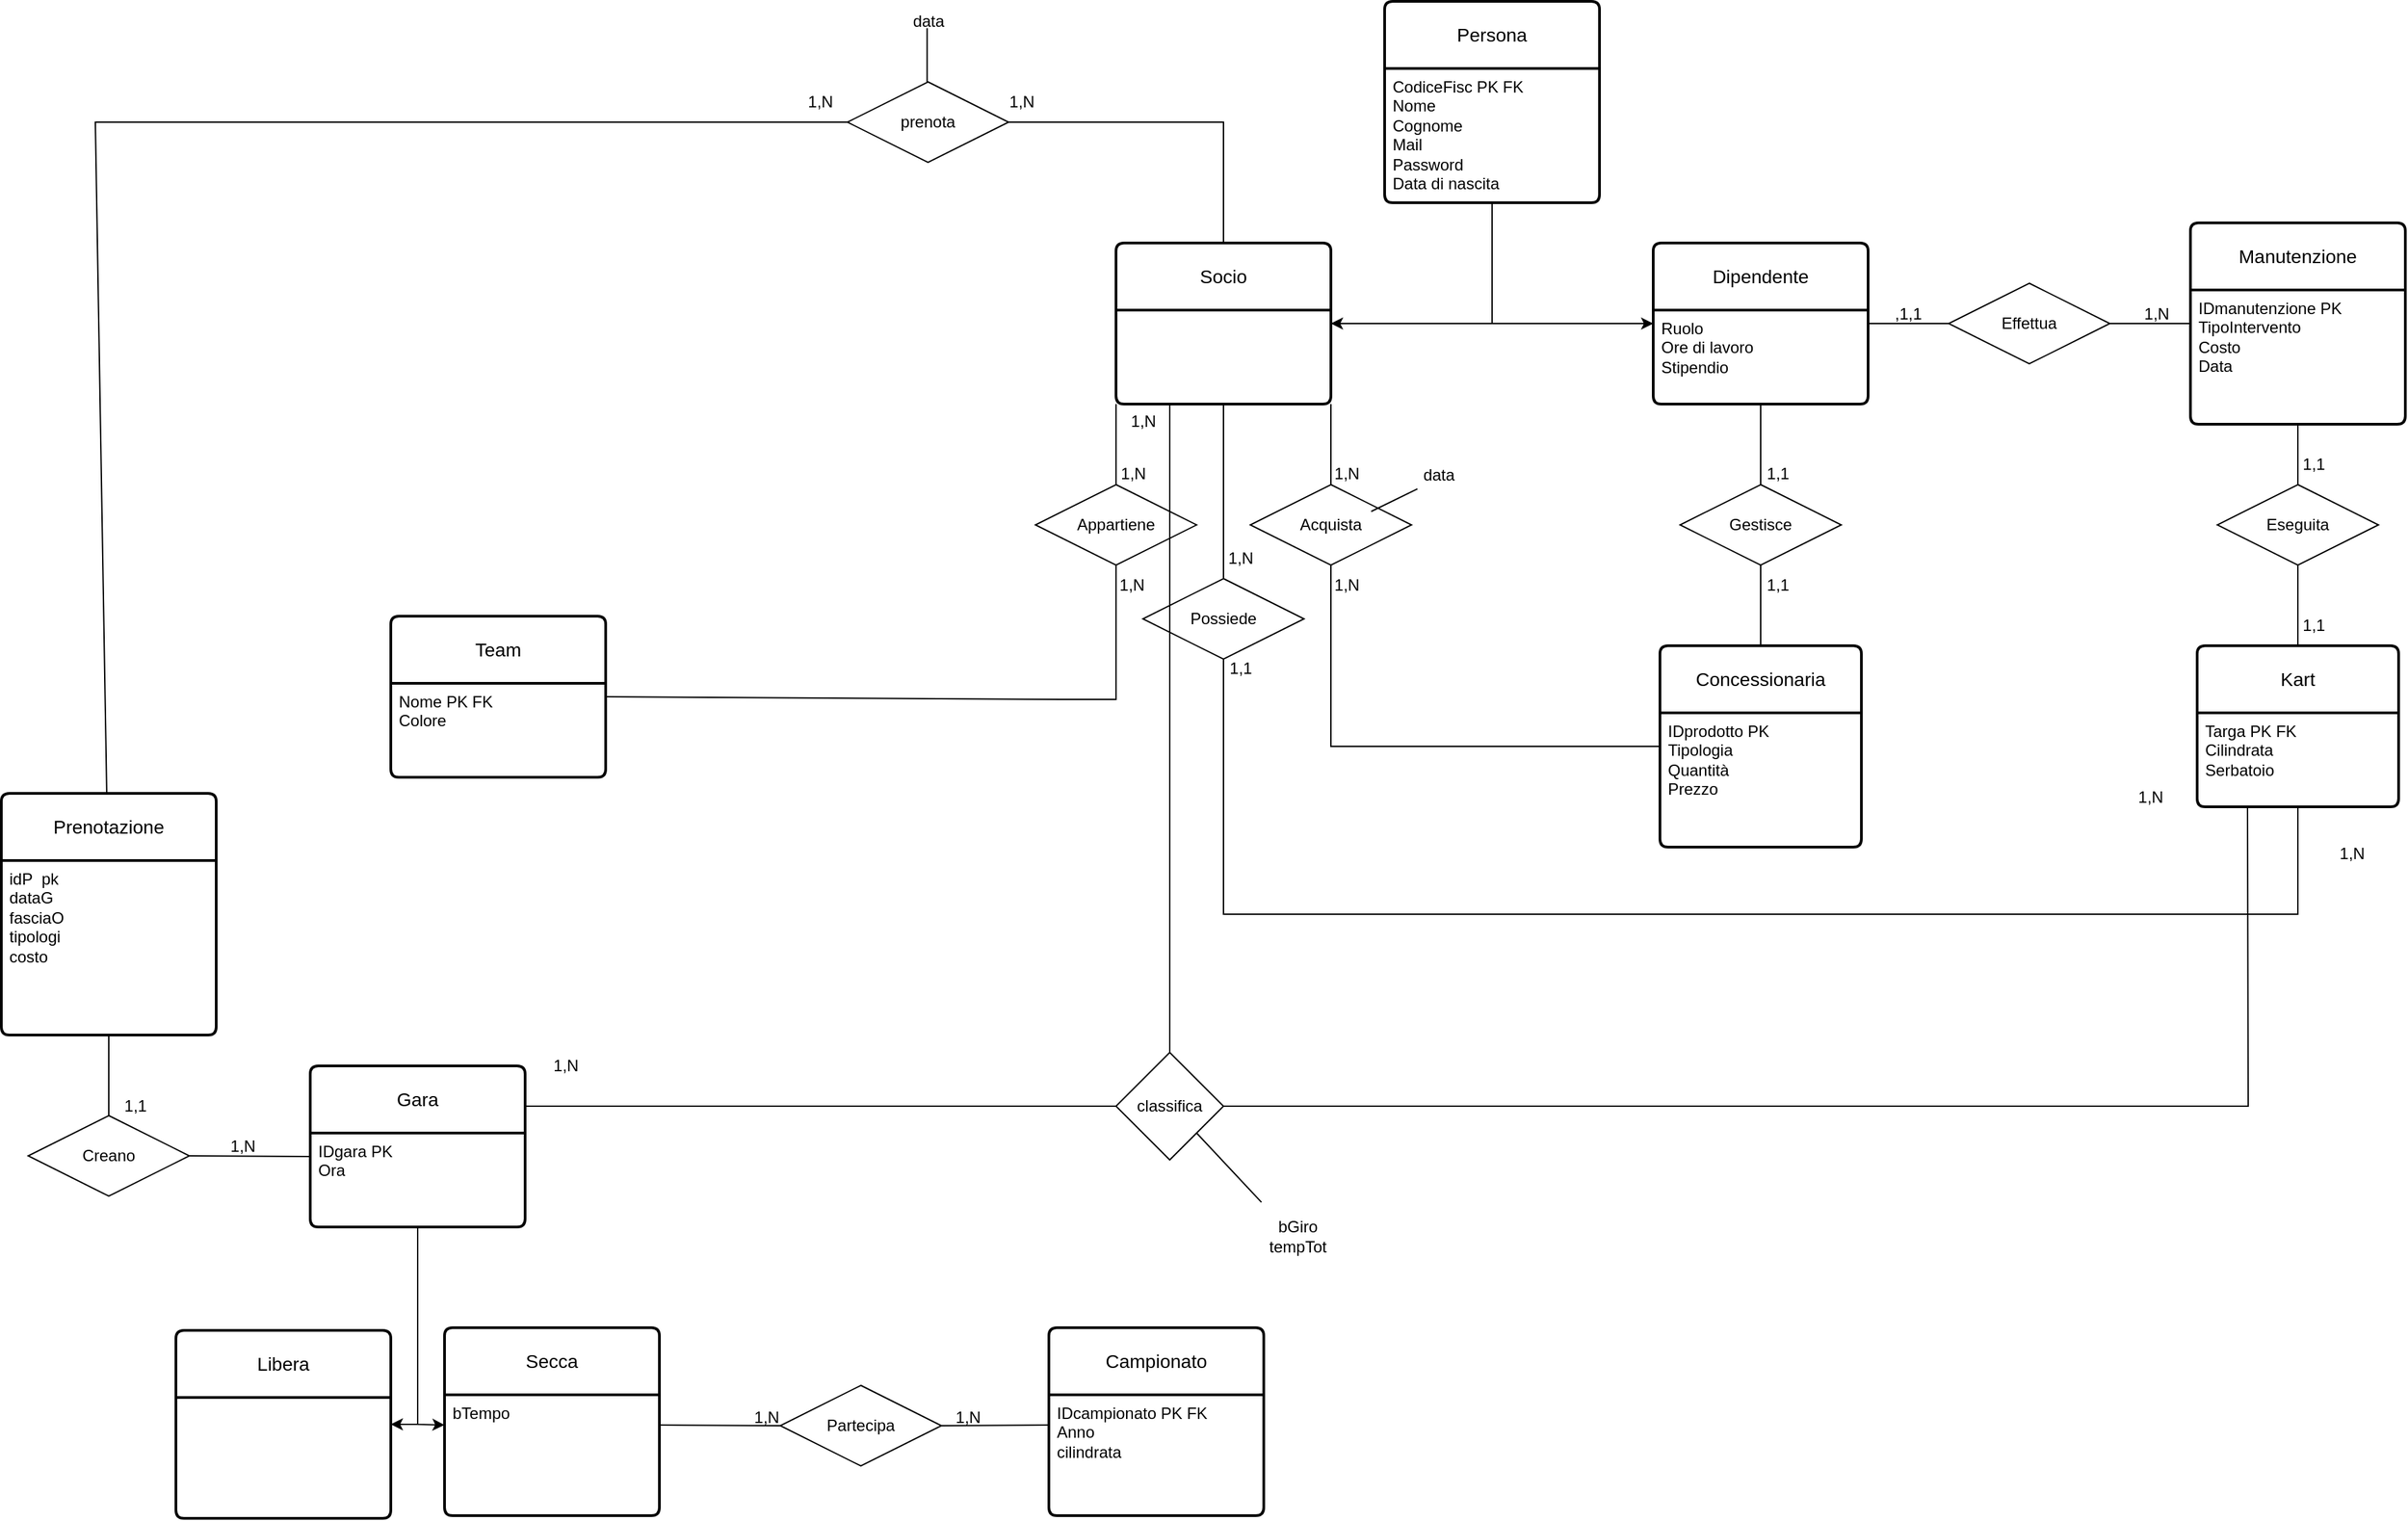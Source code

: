 <mxfile version="26.1.0">
  <diagram name="Pagina-1" id="VTvX9KY6WrfDTRU-UeRG">
    <mxGraphModel grid="1" page="1" gridSize="10" guides="1" tooltips="1" connect="1" arrows="1" fold="1" pageScale="1" pageWidth="2339" pageHeight="3300" math="0" shadow="0">
      <root>
        <mxCell id="0" />
        <mxCell id="1" parent="0" />
        <mxCell id="l6JseUNvl6TW4gJyQg1F-18" value="Persona" style="swimlane;childLayout=stackLayout;horizontal=1;startSize=50;horizontalStack=0;rounded=1;fontSize=14;fontStyle=0;strokeWidth=2;resizeParent=0;resizeLast=1;shadow=0;dashed=0;align=center;arcSize=4;whiteSpace=wrap;html=1;" vertex="1" parent="1">
          <mxGeometry x="1260" y="50" width="160" height="150" as="geometry" />
        </mxCell>
        <mxCell id="l6JseUNvl6TW4gJyQg1F-19" value="CodiceFisc PK FK&lt;div&gt;Nome&lt;/div&gt;&lt;div&gt;Cognome&lt;/div&gt;&lt;div&gt;Mail&lt;/div&gt;&lt;div&gt;Password&lt;/div&gt;&lt;div&gt;Data di nascita&lt;/div&gt;" style="align=left;strokeColor=none;fillColor=none;spacingLeft=4;fontSize=12;verticalAlign=top;resizable=0;rotatable=0;part=1;html=1;" vertex="1" parent="l6JseUNvl6TW4gJyQg1F-18">
          <mxGeometry y="50" width="160" height="100" as="geometry" />
        </mxCell>
        <mxCell id="l6JseUNvl6TW4gJyQg1F-22" value="" style="endArrow=classic;html=1;rounded=0;exitX=0.5;exitY=1;exitDx=0;exitDy=0;entryX=0;entryY=0.5;entryDx=0;entryDy=0;" edge="1" parent="1" source="l6JseUNvl6TW4gJyQg1F-19" target="l6JseUNvl6TW4gJyQg1F-23">
          <mxGeometry width="50" height="50" relative="1" as="geometry">
            <mxPoint x="1290" y="210" as="sourcePoint" />
            <mxPoint x="1460" y="290" as="targetPoint" />
            <Array as="points">
              <mxPoint x="1340" y="290" />
              <mxPoint x="1380" y="290" />
            </Array>
          </mxGeometry>
        </mxCell>
        <mxCell id="l6JseUNvl6TW4gJyQg1F-23" value="Dipendente" style="swimlane;childLayout=stackLayout;horizontal=1;startSize=50;horizontalStack=0;rounded=1;fontSize=14;fontStyle=0;strokeWidth=2;resizeParent=0;resizeLast=1;shadow=0;dashed=0;align=center;arcSize=4;whiteSpace=wrap;html=1;" vertex="1" parent="1">
          <mxGeometry x="1460" y="230" width="160" height="120" as="geometry" />
        </mxCell>
        <mxCell id="l6JseUNvl6TW4gJyQg1F-24" value="Ruolo&lt;div&gt;Ore di lavoro&lt;/div&gt;&lt;div&gt;Stipendio&lt;/div&gt;" style="align=left;strokeColor=none;fillColor=none;spacingLeft=4;fontSize=12;verticalAlign=top;resizable=0;rotatable=0;part=1;html=1;" vertex="1" parent="l6JseUNvl6TW4gJyQg1F-23">
          <mxGeometry y="50" width="160" height="70" as="geometry" />
        </mxCell>
        <mxCell id="l6JseUNvl6TW4gJyQg1F-26" value="" style="endArrow=none;html=1;rounded=0;exitX=1;exitY=0.5;exitDx=0;exitDy=0;entryX=0;entryY=0.5;entryDx=0;entryDy=0;" edge="1" parent="1" source="l6JseUNvl6TW4gJyQg1F-23">
          <mxGeometry relative="1" as="geometry">
            <mxPoint x="1390" y="310" as="sourcePoint" />
            <mxPoint x="1680" y="290" as="targetPoint" />
          </mxGeometry>
        </mxCell>
        <mxCell id="l6JseUNvl6TW4gJyQg1F-27" value=",1,1" style="text;html=1;align=center;verticalAlign=middle;whiteSpace=wrap;rounded=0;" vertex="1" parent="1">
          <mxGeometry x="1620" y="268" width="60" height="30" as="geometry" />
        </mxCell>
        <mxCell id="l6JseUNvl6TW4gJyQg1F-29" value="Manutenzione" style="swimlane;childLayout=stackLayout;horizontal=1;startSize=50;horizontalStack=0;rounded=1;fontSize=14;fontStyle=0;strokeWidth=2;resizeParent=0;resizeLast=1;shadow=0;dashed=0;align=center;arcSize=4;whiteSpace=wrap;html=1;" vertex="1" parent="1">
          <mxGeometry x="1860" y="215" width="160" height="150" as="geometry" />
        </mxCell>
        <mxCell id="l6JseUNvl6TW4gJyQg1F-30" value="IDmanutenzione PK&lt;div&gt;TipoIntervento&lt;/div&gt;&lt;div&gt;Costo&lt;/div&gt;&lt;div&gt;Data&lt;/div&gt;&lt;div&gt;&lt;div&gt;&lt;br&gt;&lt;/div&gt;&lt;/div&gt;" style="align=left;strokeColor=none;fillColor=none;spacingLeft=4;fontSize=12;verticalAlign=top;resizable=0;rotatable=0;part=1;html=1;" vertex="1" parent="l6JseUNvl6TW4gJyQg1F-29">
          <mxGeometry y="50" width="160" height="100" as="geometry" />
        </mxCell>
        <mxCell id="l6JseUNvl6TW4gJyQg1F-31" value="" style="endArrow=none;html=1;rounded=0;exitX=1;exitY=0.5;exitDx=0;exitDy=0;entryX=0;entryY=0.5;entryDx=0;entryDy=0;" edge="1" parent="1" target="l6JseUNvl6TW4gJyQg1F-29">
          <mxGeometry relative="1" as="geometry">
            <mxPoint x="1800" y="290" as="sourcePoint" />
            <mxPoint x="1630" y="320" as="targetPoint" />
          </mxGeometry>
        </mxCell>
        <mxCell id="l6JseUNvl6TW4gJyQg1F-33" value="Effettua" style="shape=rhombus;perimeter=rhombusPerimeter;whiteSpace=wrap;html=1;align=center;" vertex="1" parent="1">
          <mxGeometry x="1680" y="260" width="120" height="60" as="geometry" />
        </mxCell>
        <mxCell id="l6JseUNvl6TW4gJyQg1F-34" value="Eseguita" style="shape=rhombus;perimeter=rhombusPerimeter;whiteSpace=wrap;html=1;align=center;" vertex="1" parent="1">
          <mxGeometry x="1880" y="410" width="120" height="60" as="geometry" />
        </mxCell>
        <mxCell id="l6JseUNvl6TW4gJyQg1F-36" value="" style="endArrow=none;html=1;rounded=0;entryX=0.5;entryY=1;entryDx=0;entryDy=0;exitX=0.5;exitY=0;exitDx=0;exitDy=0;" edge="1" parent="1" source="l6JseUNvl6TW4gJyQg1F-34" target="l6JseUNvl6TW4gJyQg1F-30">
          <mxGeometry width="50" height="50" relative="1" as="geometry">
            <mxPoint x="1770" y="350" as="sourcePoint" />
            <mxPoint x="1820" y="300" as="targetPoint" />
          </mxGeometry>
        </mxCell>
        <mxCell id="l6JseUNvl6TW4gJyQg1F-38" value="Kart" style="swimlane;childLayout=stackLayout;horizontal=1;startSize=50;horizontalStack=0;rounded=1;fontSize=14;fontStyle=0;strokeWidth=2;resizeParent=0;resizeLast=1;shadow=0;dashed=0;align=center;arcSize=4;whiteSpace=wrap;html=1;" vertex="1" parent="1">
          <mxGeometry x="1865" y="530" width="150" height="120" as="geometry" />
        </mxCell>
        <mxCell id="l6JseUNvl6TW4gJyQg1F-39" value="Targa PK FK&lt;div&gt;Cilindrata&lt;/div&gt;&lt;div&gt;Serbatoio&lt;/div&gt;" style="align=left;strokeColor=none;fillColor=none;spacingLeft=4;fontSize=12;verticalAlign=top;resizable=0;rotatable=0;part=1;html=1;" vertex="1" parent="l6JseUNvl6TW4gJyQg1F-38">
          <mxGeometry y="50" width="150" height="70" as="geometry" />
        </mxCell>
        <mxCell id="l6JseUNvl6TW4gJyQg1F-40" value="Gestisce" style="shape=rhombus;perimeter=rhombusPerimeter;whiteSpace=wrap;html=1;align=center;" vertex="1" parent="1">
          <mxGeometry x="1480" y="410" width="120" height="60" as="geometry" />
        </mxCell>
        <mxCell id="l6JseUNvl6TW4gJyQg1F-41" value="" style="endArrow=none;html=1;rounded=0;entryX=0.5;entryY=1;entryDx=0;entryDy=0;" edge="1" parent="1" source="l6JseUNvl6TW4gJyQg1F-40" target="l6JseUNvl6TW4gJyQg1F-24">
          <mxGeometry width="50" height="50" relative="1" as="geometry">
            <mxPoint x="1610" y="500" as="sourcePoint" />
            <mxPoint x="1660" y="450" as="targetPoint" />
          </mxGeometry>
        </mxCell>
        <mxCell id="l6JseUNvl6TW4gJyQg1F-42" value="Socio" style="swimlane;childLayout=stackLayout;horizontal=1;startSize=50;horizontalStack=0;rounded=1;fontSize=14;fontStyle=0;strokeWidth=2;resizeParent=0;resizeLast=1;shadow=0;dashed=0;align=center;arcSize=4;whiteSpace=wrap;html=1;" vertex="1" parent="1">
          <mxGeometry x="1060" y="230" width="160" height="120" as="geometry" />
        </mxCell>
        <mxCell id="l6JseUNvl6TW4gJyQg1F-45" value="" style="endArrow=classic;html=1;rounded=0;entryX=1;entryY=0.5;entryDx=0;entryDy=0;" edge="1" parent="1" target="l6JseUNvl6TW4gJyQg1F-42">
          <mxGeometry width="50" height="50" relative="1" as="geometry">
            <mxPoint x="1340" y="200" as="sourcePoint" />
            <mxPoint x="1340" y="350" as="targetPoint" />
            <Array as="points">
              <mxPoint x="1340" y="290" />
            </Array>
          </mxGeometry>
        </mxCell>
        <mxCell id="l6JseUNvl6TW4gJyQg1F-46" value="Concessionaria" style="swimlane;childLayout=stackLayout;horizontal=1;startSize=50;horizontalStack=0;rounded=1;fontSize=14;fontStyle=0;strokeWidth=2;resizeParent=0;resizeLast=1;shadow=0;dashed=0;align=center;arcSize=4;whiteSpace=wrap;html=1;" vertex="1" parent="1">
          <mxGeometry x="1465" y="530" width="150" height="150" as="geometry" />
        </mxCell>
        <mxCell id="l6JseUNvl6TW4gJyQg1F-47" value="IDprodotto PK&lt;div&gt;Tipologia&lt;/div&gt;&lt;div&gt;Quantità&lt;/div&gt;&lt;div&gt;Prezzo&lt;/div&gt;" style="align=left;strokeColor=none;fillColor=none;spacingLeft=4;fontSize=12;verticalAlign=top;resizable=0;rotatable=0;part=1;html=1;" vertex="1" parent="l6JseUNvl6TW4gJyQg1F-46">
          <mxGeometry y="50" width="150" height="100" as="geometry" />
        </mxCell>
        <mxCell id="l6JseUNvl6TW4gJyQg1F-48" value="" style="endArrow=none;html=1;rounded=0;entryX=0.5;entryY=1;entryDx=0;entryDy=0;exitX=0.5;exitY=0;exitDx=0;exitDy=0;" edge="1" parent="1" source="l6JseUNvl6TW4gJyQg1F-46" target="l6JseUNvl6TW4gJyQg1F-40">
          <mxGeometry width="50" height="50" relative="1" as="geometry">
            <mxPoint x="1590" y="500" as="sourcePoint" />
            <mxPoint x="1640" y="450" as="targetPoint" />
          </mxGeometry>
        </mxCell>
        <mxCell id="l6JseUNvl6TW4gJyQg1F-49" value="" style="endArrow=none;html=1;rounded=0;entryX=0.5;entryY=1;entryDx=0;entryDy=0;exitX=0.5;exitY=0;exitDx=0;exitDy=0;" edge="1" parent="1" source="l6JseUNvl6TW4gJyQg1F-38" target="l6JseUNvl6TW4gJyQg1F-34">
          <mxGeometry width="50" height="50" relative="1" as="geometry">
            <mxPoint x="1590" y="500" as="sourcePoint" />
            <mxPoint x="1640" y="450" as="targetPoint" />
          </mxGeometry>
        </mxCell>
        <mxCell id="l6JseUNvl6TW4gJyQg1F-52" value="Acquista" style="shape=rhombus;perimeter=rhombusPerimeter;whiteSpace=wrap;html=1;align=center;" vertex="1" parent="1">
          <mxGeometry x="1160" y="410" width="120" height="60" as="geometry" />
        </mxCell>
        <mxCell id="l6JseUNvl6TW4gJyQg1F-53" value="" style="endArrow=none;html=1;rounded=0;entryX=0.5;entryY=0;entryDx=0;entryDy=0;" edge="1" parent="1" target="l6JseUNvl6TW4gJyQg1F-52">
          <mxGeometry relative="1" as="geometry">
            <mxPoint x="1220" y="350" as="sourcePoint" />
            <mxPoint x="1590" y="470" as="targetPoint" />
          </mxGeometry>
        </mxCell>
        <mxCell id="l6JseUNvl6TW4gJyQg1F-54" value="" style="endArrow=none;html=1;rounded=0;exitX=0.5;exitY=1;exitDx=0;exitDy=0;entryX=0;entryY=0.25;entryDx=0;entryDy=0;" edge="1" parent="1" source="l6JseUNvl6TW4gJyQg1F-52" target="l6JseUNvl6TW4gJyQg1F-47">
          <mxGeometry width="50" height="50" relative="1" as="geometry">
            <mxPoint x="1480" y="490" as="sourcePoint" />
            <mxPoint x="1140" y="720" as="targetPoint" />
            <Array as="points">
              <mxPoint x="1220" y="605" />
            </Array>
          </mxGeometry>
        </mxCell>
        <mxCell id="l6JseUNvl6TW4gJyQg1F-55" value="Possiede" style="shape=rhombus;perimeter=rhombusPerimeter;whiteSpace=wrap;html=1;align=center;" vertex="1" parent="1">
          <mxGeometry x="1080" y="480" width="120" height="60" as="geometry" />
        </mxCell>
        <mxCell id="l6JseUNvl6TW4gJyQg1F-56" value="Appartiene" style="shape=rhombus;perimeter=rhombusPerimeter;whiteSpace=wrap;html=1;align=center;" vertex="1" parent="1">
          <mxGeometry x="1000" y="410" width="120" height="60" as="geometry" />
        </mxCell>
        <mxCell id="l6JseUNvl6TW4gJyQg1F-57" value="" style="endArrow=none;html=1;rounded=0;exitX=0.5;exitY=1;exitDx=0;exitDy=0;entryX=0.5;entryY=0;entryDx=0;entryDy=0;" edge="1" parent="1" source="l6JseUNvl6TW4gJyQg1F-42" target="l6JseUNvl6TW4gJyQg1F-55">
          <mxGeometry width="50" height="50" relative="1" as="geometry">
            <mxPoint x="1430" y="490" as="sourcePoint" />
            <mxPoint x="1480" y="440" as="targetPoint" />
          </mxGeometry>
        </mxCell>
        <mxCell id="l6JseUNvl6TW4gJyQg1F-58" value="" style="endArrow=none;html=1;rounded=0;exitX=0.5;exitY=1;exitDx=0;exitDy=0;entryX=0.5;entryY=1;entryDx=0;entryDy=0;" edge="1" parent="1" source="l6JseUNvl6TW4gJyQg1F-55" target="l6JseUNvl6TW4gJyQg1F-39">
          <mxGeometry width="50" height="50" relative="1" as="geometry">
            <mxPoint x="1430" y="490" as="sourcePoint" />
            <mxPoint x="2011.333" y="730" as="targetPoint" />
            <Array as="points">
              <mxPoint x="1140" y="730" />
              <mxPoint x="1940" y="730" />
            </Array>
          </mxGeometry>
        </mxCell>
        <mxCell id="l6JseUNvl6TW4gJyQg1F-59" value="1,N" style="text;html=1;align=center;verticalAlign=middle;whiteSpace=wrap;rounded=0;" vertex="1" parent="1">
          <mxGeometry x="1805" y="268" width="60" height="30" as="geometry" />
        </mxCell>
        <mxCell id="l6JseUNvl6TW4gJyQg1F-60" value="1,1" style="text;html=1;align=center;verticalAlign=middle;whiteSpace=wrap;rounded=0;" vertex="1" parent="1">
          <mxGeometry x="1922" y="380" width="60" height="30" as="geometry" />
        </mxCell>
        <mxCell id="l6JseUNvl6TW4gJyQg1F-61" value="1,1" style="text;html=1;align=center;verticalAlign=middle;whiteSpace=wrap;rounded=0;" vertex="1" parent="1">
          <mxGeometry x="1922" y="500" width="60" height="30" as="geometry" />
        </mxCell>
        <mxCell id="l6JseUNvl6TW4gJyQg1F-62" value="1,1" style="text;html=1;align=center;verticalAlign=middle;whiteSpace=wrap;rounded=0;" vertex="1" parent="1">
          <mxGeometry x="1123" y="532" width="60" height="30" as="geometry" />
        </mxCell>
        <mxCell id="l6JseUNvl6TW4gJyQg1F-63" value="1,N&lt;span style=&quot;color: rgba(0, 0, 0, 0); font-family: monospace; font-size: 0px; text-align: start; text-wrap-mode: nowrap;&quot;&gt;%3CmxGraphModel%3E%3Croot%3E%3CmxCell%20id%3D%220%22%2F%3E%3CmxCell%20id%3D%221%22%20parent%3D%220%22%2F%3E%3CmxCell%20id%3D%222%22%20value%3D%22Kart%22%20style%3D%22swimlane%3BchildLayout%3DstackLayout%3Bhorizontal%3D1%3BstartSize%3D50%3BhorizontalStack%3D0%3Brounded%3D1%3BfontSize%3D14%3BfontStyle%3D0%3BstrokeWidth%3D2%3BresizeParent%3D0%3BresizeLast%3D1%3Bshadow%3D0%3Bdashed%3D0%3Balign%3Dcenter%3BarcSize%3D4%3BwhiteSpace%3Dwrap%3Bhtml%3D1%3B%22%20vertex%3D%221%22%20parent%3D%221%22%3E%3CmxGeometry%20x%3D%221205%22%20y%3D%22520%22%20width%3D%22150%22%20height%3D%22120%22%20as%3D%22geometry%22%2F%3E%3C%2FmxCell%3E%3CmxCell%20id%3D%223%22%20value%3D%22Targa%20PK%20FK%26lt%3Bdiv%26gt%3BCodiceFiscale%26lt%3B%2Fdiv%26gt%3B%26lt%3Bdiv%26gt%3BCilindrata%26lt%3B%2Fdiv%26gt%3B%26lt%3Bdiv%26gt%3BSerbatoio%26lt%3B%2Fdiv%26gt%3B%22%20style%3D%22align%3Dleft%3BstrokeColor%3Dnone%3BfillColor%3Dnone%3BspacingLeft%3D4%3BfontSize%3D12%3BverticalAlign%3Dtop%3Bresizable%3D0%3Brotatable%3D0%3Bpart%3D1%3Bhtml%3D1%3B%22%20vertex%3D%221%22%20parent%3D%222%22%3E%3CmxGeometry%20y%3D%2250%22%20width%3D%22150%22%20height%3D%2270%22%20as%3D%22geometry%22%2F%3E%3C%2FmxCell%3E%3C%2Froot%3E%3C%2FmxGraphModel%3E&lt;/span&gt;" style="text;html=1;align=center;verticalAlign=middle;whiteSpace=wrap;rounded=0;" vertex="1" parent="1">
          <mxGeometry x="1123" y="450" width="60" height="30" as="geometry" />
        </mxCell>
        <mxCell id="l6JseUNvl6TW4gJyQg1F-64" value="1,N&lt;span style=&quot;color: rgba(0, 0, 0, 0); font-family: monospace; font-size: 0px; text-align: start; text-wrap-mode: nowrap;&quot;&gt;%3CmxGraphModel%3E%3Croot%3E%3CmxCell%20id%3D%220%22%2F%3E%3CmxCell%20id%3D%221%22%20parent%3D%220%22%2F%3E%3CmxCell%20id%3D%222%22%20value%3D%22Kart%22%20style%3D%22swimlane%3BchildLayout%3DstackLayout%3Bhorizontal%3D1%3BstartSize%3D50%3BhorizontalStack%3D0%3Brounded%3D1%3BfontSize%3D14%3BfontStyle%3D0%3BstrokeWidth%3D2%3BresizeParent%3D0%3BresizeLast%3D1%3Bshadow%3D0%3Bdashed%3D0%3Balign%3Dcenter%3BarcSize%3D4%3BwhiteSpace%3Dwrap%3Bhtml%3D1%3B%22%20vertex%3D%221%22%20parent%3D%221%22%3E%3CmxGeometry%20x%3D%221205%22%20y%3D%22520%22%20width%3D%22150%22%20height%3D%22120%22%20as%3D%22geometry%22%2F%3E%3C%2FmxCell%3E%3CmxCell%20id%3D%223%22%20value%3D%22Targa%20PK%20FK%26lt%3Bdiv%26gt%3BCodiceFiscale%26lt%3B%2Fdiv%26gt%3B%26lt%3Bdiv%26gt%3BCilindrata%26lt%3B%2Fdiv%26gt%3B%26lt%3Bdiv%26gt%3BSerbatoio%26lt%3B%2Fdiv%26gt%3B%22%20style%3D%22align%3Dleft%3BstrokeColor%3Dnone%3BfillColor%3Dnone%3BspacingLeft%3D4%3BfontSize%3D12%3BverticalAlign%3Dtop%3Bresizable%3D0%3Brotatable%3D0%3Bpart%3D1%3Bhtml%3D1%3B%22%20vertex%3D%221%22%20parent%3D%222%22%3E%3CmxGeometry%20y%3D%2250%22%20width%3D%22150%22%20height%3D%2270%22%20as%3D%22geometry%22%2F%3E%3C%2FmxCell%3E%3C%2Froot%3E%3C%2FmxGraphModel%3E&lt;/span&gt;" style="text;html=1;align=center;verticalAlign=middle;whiteSpace=wrap;rounded=0;" vertex="1" parent="1">
          <mxGeometry x="1202" y="387" width="60" height="30" as="geometry" />
        </mxCell>
        <mxCell id="l6JseUNvl6TW4gJyQg1F-65" value="1,N&lt;span style=&quot;color: rgba(0, 0, 0, 0); font-family: monospace; font-size: 0px; text-align: start; text-wrap-mode: nowrap;&quot;&gt;%3CmxGraphModel%3E%3Croot%3E%3CmxCell%20id%3D%220%22%2F%3E%3CmxCell%20id%3D%221%22%20parent%3D%220%22%2F%3E%3CmxCell%20id%3D%222%22%20value%3D%22Kart%22%20style%3D%22swimlane%3BchildLayout%3DstackLayout%3Bhorizontal%3D1%3BstartSize%3D50%3BhorizontalStack%3D0%3Brounded%3D1%3BfontSize%3D14%3BfontStyle%3D0%3BstrokeWidth%3D2%3BresizeParent%3D0%3BresizeLast%3D1%3Bshadow%3D0%3Bdashed%3D0%3Balign%3Dcenter%3BarcSize%3D4%3BwhiteSpace%3Dwrap%3Bhtml%3D1%3B%22%20vertex%3D%221%22%20parent%3D%221%22%3E%3CmxGeometry%20x%3D%221205%22%20y%3D%22520%22%20width%3D%22150%22%20height%3D%22120%22%20as%3D%22geometry%22%2F%3E%3C%2FmxCell%3E%3CmxCell%20id%3D%223%22%20value%3D%22Targa%20PK%20FK%26lt%3Bdiv%26gt%3BCodiceFiscale%26lt%3B%2Fdiv%26gt%3B%26lt%3Bdiv%26gt%3BCilindrata%26lt%3B%2Fdiv%26gt%3B%26lt%3Bdiv%26gt%3BSerbatoio%26lt%3B%2Fdiv%26gt%3B%22%20style%3D%22align%3Dleft%3BstrokeColor%3Dnone%3BfillColor%3Dnone%3BspacingLeft%3D4%3BfontSize%3D12%3BverticalAlign%3Dtop%3Bresizable%3D0%3Brotatable%3D0%3Bpart%3D1%3Bhtml%3D1%3B%22%20vertex%3D%221%22%20parent%3D%222%22%3E%3CmxGeometry%20y%3D%2250%22%20width%3D%22150%22%20height%3D%2270%22%20as%3D%22geometry%22%2F%3E%3C%2FmxCell%3E%3C%2Froot%3E%3C%2FmxGraphModel%3E&lt;/span&gt;" style="text;html=1;align=center;verticalAlign=middle;whiteSpace=wrap;rounded=0;" vertex="1" parent="1">
          <mxGeometry x="1202" y="470" width="60" height="30" as="geometry" />
        </mxCell>
        <mxCell id="l6JseUNvl6TW4gJyQg1F-66" value="1,1" style="text;html=1;align=center;verticalAlign=middle;whiteSpace=wrap;rounded=0;" vertex="1" parent="1">
          <mxGeometry x="1523" y="387" width="60" height="30" as="geometry" />
        </mxCell>
        <mxCell id="l6JseUNvl6TW4gJyQg1F-67" value="1,1" style="text;html=1;align=center;verticalAlign=middle;whiteSpace=wrap;rounded=0;" vertex="1" parent="1">
          <mxGeometry x="1523" y="470" width="60" height="30" as="geometry" />
        </mxCell>
        <mxCell id="l6JseUNvl6TW4gJyQg1F-73" value="" style="endArrow=none;html=1;rounded=0;entryX=0;entryY=1;entryDx=0;entryDy=0;exitX=0.5;exitY=0;exitDx=0;exitDy=0;" edge="1" parent="1" source="l6JseUNvl6TW4gJyQg1F-56" target="l6JseUNvl6TW4gJyQg1F-42">
          <mxGeometry width="50" height="50" relative="1" as="geometry">
            <mxPoint x="1040" y="390" as="sourcePoint" />
            <mxPoint x="1090" y="340" as="targetPoint" />
          </mxGeometry>
        </mxCell>
        <mxCell id="l6JseUNvl6TW4gJyQg1F-75" value="" style="endArrow=none;html=1;rounded=0;entryX=0.5;entryY=1;entryDx=0;entryDy=0;exitX=1;exitY=0.5;exitDx=0;exitDy=0;" edge="1" parent="1" source="l6JseUNvl6TW4gJyQg1F-76" target="l6JseUNvl6TW4gJyQg1F-56">
          <mxGeometry width="50" height="50" relative="1" as="geometry">
            <mxPoint x="980" y="570" as="sourcePoint" />
            <mxPoint x="1090" y="540" as="targetPoint" />
            <Array as="points">
              <mxPoint x="1020" y="570" />
              <mxPoint x="1060" y="570" />
            </Array>
          </mxGeometry>
        </mxCell>
        <mxCell id="l6JseUNvl6TW4gJyQg1F-76" value="Team" style="swimlane;childLayout=stackLayout;horizontal=1;startSize=50;horizontalStack=0;rounded=1;fontSize=14;fontStyle=0;strokeWidth=2;resizeParent=0;resizeLast=1;shadow=0;dashed=0;align=center;arcSize=4;whiteSpace=wrap;html=1;" vertex="1" parent="1">
          <mxGeometry x="520" y="508" width="160" height="120" as="geometry" />
        </mxCell>
        <mxCell id="l6JseUNvl6TW4gJyQg1F-77" value="Nome PK FK&lt;div&gt;Colore&lt;/div&gt;" style="align=left;strokeColor=none;fillColor=none;spacingLeft=4;fontSize=12;verticalAlign=top;resizable=0;rotatable=0;part=1;html=1;" vertex="1" parent="l6JseUNvl6TW4gJyQg1F-76">
          <mxGeometry y="50" width="160" height="70" as="geometry" />
        </mxCell>
        <mxCell id="l6JseUNvl6TW4gJyQg1F-85" value="1,N&lt;span style=&quot;color: rgba(0, 0, 0, 0); font-family: monospace; font-size: 0px; text-align: start; text-wrap-mode: nowrap;&quot;&gt;%3CmxGraphModel%3E%3Croot%3E%3CmxCell%20id%3D%220%22%2F%3E%3CmxCell%20id%3D%221%22%20parent%3D%220%22%2F%3E%3CmxCell%20id%3D%222%22%20value%3D%22Kart%22%20style%3D%22swimlane%3BchildLayout%3DstackLayout%3Bhorizontal%3D1%3BstartSize%3D50%3BhorizontalStack%3D0%3Brounded%3D1%3BfontSize%3D14%3BfontStyle%3D0%3BstrokeWidth%3D2%3BresizeParent%3D0%3BresizeLast%3D1%3Bshadow%3D0%3Bdashed%3D0%3Balign%3Dcenter%3BarcSize%3D4%3BwhiteSpace%3Dwrap%3Bhtml%3D1%3B%22%20vertex%3D%221%22%20parent%3D%221%22%3E%3CmxGeometry%20x%3D%221205%22%20y%3D%22520%22%20width%3D%22150%22%20height%3D%22120%22%20as%3D%22geometry%22%2F%3E%3C%2FmxCell%3E%3CmxCell%20id%3D%223%22%20value%3D%22Targa%20PK%20FK%26lt%3Bdiv%26gt%3BCodiceFiscale%26lt%3B%2Fdiv%26gt%3B%26lt%3Bdiv%26gt%3BCilindrata%26lt%3B%2Fdiv%26gt%3B%26lt%3Bdiv%26gt%3BSerbatoio%26lt%3B%2Fdiv%26gt%3B%22%20style%3D%22align%3Dleft%3BstrokeColor%3Dnone%3BfillColor%3Dnone%3BspacingLeft%3D4%3BfontSize%3D12%3BverticalAlign%3Dtop%3Bresizable%3D0%3Brotatable%3D0%3Bpart%3D1%3Bhtml%3D1%3B%22%20vertex%3D%221%22%20parent%3D%222%22%3E%3CmxGeometry%20y%3D%2250%22%20width%3D%22150%22%20height%3D%2270%22%20as%3D%22geometry%22%2F%3E%3C%2FmxCell%3E%3C%2Froot%3E%3C%2FmxGraphModel%3E&lt;/span&gt;" style="text;html=1;align=center;verticalAlign=middle;whiteSpace=wrap;rounded=0;" vertex="1" parent="1">
          <mxGeometry x="1043" y="387" width="60" height="30" as="geometry" />
        </mxCell>
        <mxCell id="l6JseUNvl6TW4gJyQg1F-86" value="1,N&lt;span style=&quot;color: rgba(0, 0, 0, 0); font-family: monospace; font-size: 0px; text-align: start; text-wrap-mode: nowrap;&quot;&gt;%3CmxGraphModel%3E%3Croot%3E%3CmxCell%20id%3D%220%22%2F%3E%3CmxCell%20id%3D%221%22%20parent%3D%220%22%2F%3E%3CmxCell%20id%3D%222%22%20value%3D%22Kart%22%20style%3D%22swimlane%3BchildLayout%3DstackLayout%3Bhorizontal%3D1%3BstartSize%3D50%3BhorizontalStack%3D0%3Brounded%3D1%3BfontSize%3D14%3BfontStyle%3D0%3BstrokeWidth%3D2%3BresizeParent%3D0%3BresizeLast%3D1%3Bshadow%3D0%3Bdashed%3D0%3Balign%3Dcenter%3BarcSize%3D4%3BwhiteSpace%3Dwrap%3Bhtml%3D1%3B%22%20vertex%3D%221%22%20parent%3D%221%22%3E%3CmxGeometry%20x%3D%221205%22%20y%3D%22520%22%20width%3D%22150%22%20height%3D%22120%22%20as%3D%22geometry%22%2F%3E%3C%2FmxCell%3E%3CmxCell%20id%3D%223%22%20value%3D%22Targa%20PK%20FK%26lt%3Bdiv%26gt%3BCodiceFiscale%26lt%3B%2Fdiv%26gt%3B%26lt%3Bdiv%26gt%3BCilindrata%26lt%3B%2Fdiv%26gt%3B%26lt%3Bdiv%26gt%3BSerbatoio%26lt%3B%2Fdiv%26gt%3B%22%20style%3D%22align%3Dleft%3BstrokeColor%3Dnone%3BfillColor%3Dnone%3BspacingLeft%3D4%3BfontSize%3D12%3BverticalAlign%3Dtop%3Bresizable%3D0%3Brotatable%3D0%3Bpart%3D1%3Bhtml%3D1%3B%22%20vertex%3D%221%22%20parent%3D%222%22%3E%3CmxGeometry%20y%3D%2250%22%20width%3D%22150%22%20height%3D%2270%22%20as%3D%22geometry%22%2F%3E%3C%2FmxCell%3E%3C%2Froot%3E%3C%2FmxGraphModel%3E&lt;/span&gt;" style="text;html=1;align=center;verticalAlign=middle;whiteSpace=wrap;rounded=0;" vertex="1" parent="1">
          <mxGeometry x="1042" y="470" width="60" height="30" as="geometry" />
        </mxCell>
        <mxCell id="l6JseUNvl6TW4gJyQg1F-91" value="prenota" style="shape=rhombus;perimeter=rhombusPerimeter;whiteSpace=wrap;html=1;align=center;" vertex="1" parent="1">
          <mxGeometry x="860" y="110" width="120" height="60" as="geometry" />
        </mxCell>
        <mxCell id="l6JseUNvl6TW4gJyQg1F-92" value="" style="endArrow=none;html=1;rounded=0;entryX=0.5;entryY=0;entryDx=0;entryDy=0;exitX=1;exitY=0.5;exitDx=0;exitDy=0;" edge="1" parent="1" source="l6JseUNvl6TW4gJyQg1F-91" target="l6JseUNvl6TW4gJyQg1F-42">
          <mxGeometry width="50" height="50" relative="1" as="geometry">
            <mxPoint x="1140" y="80" as="sourcePoint" />
            <mxPoint x="950" y="400" as="targetPoint" />
            <Array as="points">
              <mxPoint x="1140" y="140" />
            </Array>
          </mxGeometry>
        </mxCell>
        <mxCell id="l6JseUNvl6TW4gJyQg1F-93" value="" style="endArrow=none;html=1;rounded=0;entryX=0;entryY=0.5;entryDx=0;entryDy=0;" edge="1" parent="1" source="l6JseUNvl6TW4gJyQg1F-94" target="l6JseUNvl6TW4gJyQg1F-91">
          <mxGeometry width="50" height="50" relative="1" as="geometry">
            <mxPoint x="410" y="760" as="sourcePoint" />
            <mxPoint x="950" y="400" as="targetPoint" />
            <Array as="points">
              <mxPoint x="300" y="140" />
            </Array>
          </mxGeometry>
        </mxCell>
        <mxCell id="l6JseUNvl6TW4gJyQg1F-94" value="Prenotazione" style="swimlane;childLayout=stackLayout;horizontal=1;startSize=50;horizontalStack=0;rounded=1;fontSize=14;fontStyle=0;strokeWidth=2;resizeParent=0;resizeLast=1;shadow=0;dashed=0;align=center;arcSize=4;whiteSpace=wrap;html=1;" vertex="1" parent="1">
          <mxGeometry x="230" y="640" width="160" height="180" as="geometry" />
        </mxCell>
        <mxCell id="l6JseUNvl6TW4gJyQg1F-95" value="&lt;div&gt;idP&amp;nbsp; pk&lt;/div&gt;&lt;div&gt;dataG&lt;/div&gt;&lt;div&gt;fasciaO&lt;/div&gt;&lt;div&gt;tipologi&lt;/div&gt;&lt;div&gt;costo&lt;/div&gt;" style="align=left;strokeColor=none;fillColor=none;spacingLeft=4;fontSize=12;verticalAlign=top;resizable=0;rotatable=0;part=1;html=1;" vertex="1" parent="l6JseUNvl6TW4gJyQg1F-94">
          <mxGeometry y="50" width="160" height="130" as="geometry" />
        </mxCell>
        <mxCell id="l6JseUNvl6TW4gJyQg1F-96" value="1,N&lt;span style=&quot;color: rgba(0, 0, 0, 0); font-family: monospace; font-size: 0px; text-align: start; text-wrap-mode: nowrap;&quot;&gt;%3CmxGraphModel%3E%3Croot%3E%3CmxCell%20id%3D%220%22%2F%3E%3CmxCell%20id%3D%221%22%20parent%3D%220%22%2F%3E%3CmxCell%20id%3D%222%22%20value%3D%22Kart%22%20style%3D%22swimlane%3BchildLayout%3DstackLayout%3Bhorizontal%3D1%3BstartSize%3D50%3BhorizontalStack%3D0%3Brounded%3D1%3BfontSize%3D14%3BfontStyle%3D0%3BstrokeWidth%3D2%3BresizeParent%3D0%3BresizeLast%3D1%3Bshadow%3D0%3Bdashed%3D0%3Balign%3Dcenter%3BarcSize%3D4%3BwhiteSpace%3Dwrap%3Bhtml%3D1%3B%22%20vertex%3D%221%22%20parent%3D%221%22%3E%3CmxGeometry%20x%3D%221205%22%20y%3D%22520%22%20width%3D%22150%22%20height%3D%22120%22%20as%3D%22geometry%22%2F%3E%3C%2FmxCell%3E%3CmxCell%20id%3D%223%22%20value%3D%22Targa%20PK%20FK%26lt%3Bdiv%26gt%3BCodiceFiscale%26lt%3B%2Fdiv%26gt%3B%26lt%3Bdiv%26gt%3BCilindrata%26lt%3B%2Fdiv%26gt%3B%26lt%3Bdiv%26gt%3BSerbatoio%26lt%3B%2Fdiv%26gt%3B%22%20style%3D%22align%3Dleft%3BstrokeColor%3Dnone%3BfillColor%3Dnone%3BspacingLeft%3D4%3BfontSize%3D12%3BverticalAlign%3Dtop%3Bresizable%3D0%3Brotatable%3D0%3Bpart%3D1%3Bhtml%3D1%3B%22%20vertex%3D%221%22%20parent%3D%222%22%3E%3CmxGeometry%20y%3D%2250%22%20width%3D%22150%22%20height%3D%2270%22%20as%3D%22geometry%22%2F%3E%3C%2FmxCell%3E%3C%2Froot%3E%3C%2FmxGraphModel%3E&lt;/span&gt;" style="text;html=1;align=center;verticalAlign=middle;whiteSpace=wrap;rounded=0;" vertex="1" parent="1">
          <mxGeometry x="960" y="110" width="60" height="30" as="geometry" />
        </mxCell>
        <mxCell id="l6JseUNvl6TW4gJyQg1F-97" value="1,N&lt;span style=&quot;color: rgba(0, 0, 0, 0); font-family: monospace; font-size: 0px; text-align: start; text-wrap-mode: nowrap;&quot;&gt;%3CmxGraphModel%3E%3Croot%3E%3CmxCell%20id%3D%220%22%2F%3E%3CmxCell%20id%3D%221%22%20parent%3D%220%22%2F%3E%3CmxCell%20id%3D%222%22%20value%3D%22Kart%22%20style%3D%22swimlane%3BchildLayout%3DstackLayout%3Bhorizontal%3D1%3BstartSize%3D50%3BhorizontalStack%3D0%3Brounded%3D1%3BfontSize%3D14%3BfontStyle%3D0%3BstrokeWidth%3D2%3BresizeParent%3D0%3BresizeLast%3D1%3Bshadow%3D0%3Bdashed%3D0%3Balign%3Dcenter%3BarcSize%3D4%3BwhiteSpace%3Dwrap%3Bhtml%3D1%3B%22%20vertex%3D%221%22%20parent%3D%221%22%3E%3CmxGeometry%20x%3D%221205%22%20y%3D%22520%22%20width%3D%22150%22%20height%3D%22120%22%20as%3D%22geometry%22%2F%3E%3C%2FmxCell%3E%3CmxCell%20id%3D%223%22%20value%3D%22Targa%20PK%20FK%26lt%3Bdiv%26gt%3BCodiceFiscale%26lt%3B%2Fdiv%26gt%3B%26lt%3Bdiv%26gt%3BCilindrata%26lt%3B%2Fdiv%26gt%3B%26lt%3Bdiv%26gt%3BSerbatoio%26lt%3B%2Fdiv%26gt%3B%22%20style%3D%22align%3Dleft%3BstrokeColor%3Dnone%3BfillColor%3Dnone%3BspacingLeft%3D4%3BfontSize%3D12%3BverticalAlign%3Dtop%3Bresizable%3D0%3Brotatable%3D0%3Bpart%3D1%3Bhtml%3D1%3B%22%20vertex%3D%221%22%20parent%3D%222%22%3E%3CmxGeometry%20y%3D%2250%22%20width%3D%22150%22%20height%3D%2270%22%20as%3D%22geometry%22%2F%3E%3C%2FmxCell%3E%3C%2Froot%3E%3C%2FmxGraphModel%3E&lt;/span&gt;" style="text;html=1;align=center;verticalAlign=middle;whiteSpace=wrap;rounded=0;" vertex="1" parent="1">
          <mxGeometry x="810" y="110" width="60" height="30" as="geometry" />
        </mxCell>
        <mxCell id="l6JseUNvl6TW4gJyQg1F-98" value="Creano" style="shape=rhombus;perimeter=rhombusPerimeter;whiteSpace=wrap;html=1;align=center;" vertex="1" parent="1">
          <mxGeometry x="250" y="880" width="120" height="60" as="geometry" />
        </mxCell>
        <mxCell id="l6JseUNvl6TW4gJyQg1F-99" value="" style="endArrow=none;html=1;rounded=0;exitX=0.5;exitY=1;exitDx=0;exitDy=0;entryX=0.5;entryY=0;entryDx=0;entryDy=0;" edge="1" parent="1" source="l6JseUNvl6TW4gJyQg1F-95" target="l6JseUNvl6TW4gJyQg1F-98">
          <mxGeometry width="50" height="50" relative="1" as="geometry">
            <mxPoint x="520" y="920" as="sourcePoint" />
            <mxPoint x="570" y="870" as="targetPoint" />
          </mxGeometry>
        </mxCell>
        <mxCell id="l6JseUNvl6TW4gJyQg1F-100" value="Gara" style="swimlane;childLayout=stackLayout;horizontal=1;startSize=50;horizontalStack=0;rounded=1;fontSize=14;fontStyle=0;strokeWidth=2;resizeParent=0;resizeLast=1;shadow=0;dashed=0;align=center;arcSize=4;whiteSpace=wrap;html=1;" vertex="1" parent="1">
          <mxGeometry x="460" y="843" width="160" height="120" as="geometry" />
        </mxCell>
        <mxCell id="l6JseUNvl6TW4gJyQg1F-101" value="IDgara PK&lt;div&gt;Ora&lt;/div&gt;&lt;div&gt;&lt;br&gt;&lt;/div&gt;" style="align=left;strokeColor=none;fillColor=none;spacingLeft=4;fontSize=12;verticalAlign=top;resizable=0;rotatable=0;part=1;html=1;" vertex="1" parent="l6JseUNvl6TW4gJyQg1F-100">
          <mxGeometry y="50" width="160" height="70" as="geometry" />
        </mxCell>
        <mxCell id="l6JseUNvl6TW4gJyQg1F-102" value="" style="endArrow=none;html=1;rounded=0;exitX=1;exitY=0.5;exitDx=0;exitDy=0;entryX=0;entryY=0.25;entryDx=0;entryDy=0;" edge="1" parent="1" source="l6JseUNvl6TW4gJyQg1F-98" target="l6JseUNvl6TW4gJyQg1F-101">
          <mxGeometry width="50" height="50" relative="1" as="geometry">
            <mxPoint x="510" y="900" as="sourcePoint" />
            <mxPoint x="560" y="850" as="targetPoint" />
          </mxGeometry>
        </mxCell>
        <mxCell id="l6JseUNvl6TW4gJyQg1F-103" value="1,N&lt;span style=&quot;color: rgba(0, 0, 0, 0); font-family: monospace; font-size: 0px; text-align: start; text-wrap-mode: nowrap;&quot;&gt;%3CmxGraphModel%3E%3Croot%3E%3CmxCell%20id%3D%220%22%2F%3E%3CmxCell%20id%3D%221%22%20parent%3D%220%22%2F%3E%3CmxCell%20id%3D%222%22%20value%3D%22Kart%22%20style%3D%22swimlane%3BchildLayout%3DstackLayout%3Bhorizontal%3D1%3BstartSize%3D50%3BhorizontalStack%3D0%3Brounded%3D1%3BfontSize%3D14%3BfontStyle%3D0%3BstrokeWidth%3D2%3BresizeParent%3D0%3BresizeLast%3D1%3Bshadow%3D0%3Bdashed%3D0%3Balign%3Dcenter%3BarcSize%3D4%3BwhiteSpace%3Dwrap%3Bhtml%3D1%3B%22%20vertex%3D%221%22%20parent%3D%221%22%3E%3CmxGeometry%20x%3D%221205%22%20y%3D%22520%22%20width%3D%22150%22%20height%3D%22120%22%20as%3D%22geometry%22%2F%3E%3C%2FmxCell%3E%3CmxCell%20id%3D%223%22%20value%3D%22Targa%20PK%20FK%26lt%3Bdiv%26gt%3BCodiceFiscale%26lt%3B%2Fdiv%26gt%3B%26lt%3Bdiv%26gt%3BCilindrata%26lt%3B%2Fdiv%26gt%3B%26lt%3Bdiv%26gt%3BSerbatoio%26lt%3B%2Fdiv%26gt%3B%22%20style%3D%22align%3Dleft%3BstrokeColor%3Dnone%3BfillColor%3Dnone%3BspacingLeft%3D4%3BfontSize%3D12%3BverticalAlign%3Dtop%3Bresizable%3D0%3Brotatable%3D0%3Bpart%3D1%3Bhtml%3D1%3B%22%20vertex%3D%221%22%20parent%3D%222%22%3E%3CmxGeometry%20y%3D%2250%22%20width%3D%22150%22%20height%3D%2270%22%20as%3D%22geometry%22%2F%3E%3C%2FmxCell%3E%3C%2Froot%3E%3C%2FmxGraphModel%3E&lt;/span&gt;" style="text;html=1;align=center;verticalAlign=middle;whiteSpace=wrap;rounded=0;" vertex="1" parent="1">
          <mxGeometry x="380" y="888" width="60" height="30" as="geometry" />
        </mxCell>
        <mxCell id="l6JseUNvl6TW4gJyQg1F-105" value="1,1" style="text;html=1;align=center;verticalAlign=middle;whiteSpace=wrap;rounded=0;" vertex="1" parent="1">
          <mxGeometry x="300" y="858" width="60" height="30" as="geometry" />
        </mxCell>
        <mxCell id="l6JseUNvl6TW4gJyQg1F-108" value="Secca" style="swimlane;childLayout=stackLayout;horizontal=1;startSize=50;horizontalStack=0;rounded=1;fontSize=14;fontStyle=0;strokeWidth=2;resizeParent=0;resizeLast=1;shadow=0;dashed=0;align=center;arcSize=4;whiteSpace=wrap;html=1;" vertex="1" parent="1">
          <mxGeometry x="560" y="1038" width="160" height="140" as="geometry" />
        </mxCell>
        <mxCell id="l6JseUNvl6TW4gJyQg1F-109" value="bTempo" style="align=left;strokeColor=none;fillColor=none;spacingLeft=4;fontSize=12;verticalAlign=top;resizable=0;rotatable=0;part=1;html=1;" vertex="1" parent="l6JseUNvl6TW4gJyQg1F-108">
          <mxGeometry y="50" width="160" height="90" as="geometry" />
        </mxCell>
        <mxCell id="l6JseUNvl6TW4gJyQg1F-110" value="Libera" style="swimlane;childLayout=stackLayout;horizontal=1;startSize=50;horizontalStack=0;rounded=1;fontSize=14;fontStyle=0;strokeWidth=2;resizeParent=0;resizeLast=1;shadow=0;dashed=0;align=center;arcSize=4;whiteSpace=wrap;html=1;" vertex="1" parent="1">
          <mxGeometry x="360" y="1040" width="160" height="140" as="geometry" />
        </mxCell>
        <mxCell id="l6JseUNvl6TW4gJyQg1F-114" value="" style="endArrow=classic;html=1;rounded=0;exitX=0.5;exitY=1;exitDx=0;exitDy=0;entryX=0;entryY=0.25;entryDx=0;entryDy=0;" edge="1" parent="1" source="l6JseUNvl6TW4gJyQg1F-101" target="l6JseUNvl6TW4gJyQg1F-109">
          <mxGeometry width="50" height="50" relative="1" as="geometry">
            <mxPoint x="750" y="1040" as="sourcePoint" />
            <mxPoint x="540" y="1150" as="targetPoint" />
            <Array as="points">
              <mxPoint x="540" y="1110" />
            </Array>
          </mxGeometry>
        </mxCell>
        <mxCell id="l6JseUNvl6TW4gJyQg1F-115" value="" style="endArrow=classic;html=1;rounded=0;exitX=0.5;exitY=1;exitDx=0;exitDy=0;entryX=1;entryY=0.5;entryDx=0;entryDy=0;" edge="1" parent="1" source="l6JseUNvl6TW4gJyQg1F-101" target="l6JseUNvl6TW4gJyQg1F-110">
          <mxGeometry width="50" height="50" relative="1" as="geometry">
            <mxPoint x="750" y="1040" as="sourcePoint" />
            <mxPoint x="540" y="1200" as="targetPoint" />
            <Array as="points">
              <mxPoint x="540" y="1110" />
            </Array>
          </mxGeometry>
        </mxCell>
        <mxCell id="l6JseUNvl6TW4gJyQg1F-118" value="Partecipa" style="shape=rhombus;perimeter=rhombusPerimeter;whiteSpace=wrap;html=1;align=center;" vertex="1" parent="1">
          <mxGeometry x="810" y="1081" width="120" height="60" as="geometry" />
        </mxCell>
        <mxCell id="l6JseUNvl6TW4gJyQg1F-119" value="" style="endArrow=none;html=1;rounded=0;exitX=1;exitY=0.25;exitDx=0;exitDy=0;entryX=0;entryY=0.5;entryDx=0;entryDy=0;" edge="1" parent="1" source="l6JseUNvl6TW4gJyQg1F-109" target="l6JseUNvl6TW4gJyQg1F-118">
          <mxGeometry width="50" height="50" relative="1" as="geometry">
            <mxPoint x="780" y="950" as="sourcePoint" />
            <mxPoint x="830" y="900" as="targetPoint" />
          </mxGeometry>
        </mxCell>
        <mxCell id="l6JseUNvl6TW4gJyQg1F-120" value="Campionato" style="swimlane;childLayout=stackLayout;horizontal=1;startSize=50;horizontalStack=0;rounded=1;fontSize=14;fontStyle=0;strokeWidth=2;resizeParent=0;resizeLast=1;shadow=0;dashed=0;align=center;arcSize=4;whiteSpace=wrap;html=1;" vertex="1" parent="1">
          <mxGeometry x="1010" y="1038" width="160" height="140" as="geometry" />
        </mxCell>
        <mxCell id="l6JseUNvl6TW4gJyQg1F-121" value="IDcampionato PK FK&lt;div&gt;Anno&lt;/div&gt;&lt;div&gt;cilindrata&lt;/div&gt;" style="align=left;strokeColor=none;fillColor=none;spacingLeft=4;fontSize=12;verticalAlign=top;resizable=0;rotatable=0;part=1;html=1;" vertex="1" parent="l6JseUNvl6TW4gJyQg1F-120">
          <mxGeometry y="50" width="160" height="90" as="geometry" />
        </mxCell>
        <mxCell id="l6JseUNvl6TW4gJyQg1F-122" value="" style="endArrow=none;html=1;rounded=0;exitX=1;exitY=0.5;exitDx=0;exitDy=0;entryX=0;entryY=0.25;entryDx=0;entryDy=0;" edge="1" parent="1" source="l6JseUNvl6TW4gJyQg1F-118" target="l6JseUNvl6TW4gJyQg1F-121">
          <mxGeometry width="50" height="50" relative="1" as="geometry">
            <mxPoint x="780" y="950" as="sourcePoint" />
            <mxPoint x="830" y="900" as="targetPoint" />
          </mxGeometry>
        </mxCell>
        <mxCell id="l6JseUNvl6TW4gJyQg1F-123" value="1,N&lt;span style=&quot;color: rgba(0, 0, 0, 0); font-family: monospace; font-size: 0px; text-align: start; text-wrap-mode: nowrap;&quot;&gt;%3CmxGraphModel%3E%3Croot%3E%3CmxCell%20id%3D%220%22%2F%3E%3CmxCell%20id%3D%221%22%20parent%3D%220%22%2F%3E%3CmxCell%20id%3D%222%22%20value%3D%22Kart%22%20style%3D%22swimlane%3BchildLayout%3DstackLayout%3Bhorizontal%3D1%3BstartSize%3D50%3BhorizontalStack%3D0%3Brounded%3D1%3BfontSize%3D14%3BfontStyle%3D0%3BstrokeWidth%3D2%3BresizeParent%3D0%3BresizeLast%3D1%3Bshadow%3D0%3Bdashed%3D0%3Balign%3Dcenter%3BarcSize%3D4%3BwhiteSpace%3Dwrap%3Bhtml%3D1%3B%22%20vertex%3D%221%22%20parent%3D%221%22%3E%3CmxGeometry%20x%3D%221205%22%20y%3D%22520%22%20width%3D%22150%22%20height%3D%22120%22%20as%3D%22geometry%22%2F%3E%3C%2FmxCell%3E%3CmxCell%20id%3D%223%22%20value%3D%22Targa%20PK%20FK%26lt%3Bdiv%26gt%3BCodiceFiscale%26lt%3B%2Fdiv%26gt%3B%26lt%3Bdiv%26gt%3BCilindrata%26lt%3B%2Fdiv%26gt%3B%26lt%3Bdiv%26gt%3BSerbatoio%26lt%3B%2Fdiv%26gt%3B%22%20style%3D%22align%3Dleft%3BstrokeColor%3Dnone%3BfillColor%3Dnone%3BspacingLeft%3D4%3BfontSize%3D12%3BverticalAlign%3Dtop%3Bresizable%3D0%3Brotatable%3D0%3Bpart%3D1%3Bhtml%3D1%3B%22%20vertex%3D%221%22%20parent%3D%222%22%3E%3CmxGeometry%20y%3D%2250%22%20width%3D%22150%22%20height%3D%2270%22%20as%3D%22geometry%22%2F%3E%3C%2FmxCell%3E%3C%2Froot%3E%3C%2FmxGraphModel%3E&lt;/span&gt;" style="text;html=1;align=center;verticalAlign=middle;whiteSpace=wrap;rounded=0;" vertex="1" parent="1">
          <mxGeometry x="770" y="1090" width="60" height="30" as="geometry" />
        </mxCell>
        <mxCell id="l6JseUNvl6TW4gJyQg1F-124" value="1,N&lt;span style=&quot;color: rgba(0, 0, 0, 0); font-family: monospace; font-size: 0px; text-align: start; text-wrap-mode: nowrap;&quot;&gt;%3CmxGraphModel%3E%3Croot%3E%3CmxCell%20id%3D%220%22%2F%3E%3CmxCell%20id%3D%221%22%20parent%3D%220%22%2F%3E%3CmxCell%20id%3D%222%22%20value%3D%22Kart%22%20style%3D%22swimlane%3BchildLayout%3DstackLayout%3Bhorizontal%3D1%3BstartSize%3D50%3BhorizontalStack%3D0%3Brounded%3D1%3BfontSize%3D14%3BfontStyle%3D0%3BstrokeWidth%3D2%3BresizeParent%3D0%3BresizeLast%3D1%3Bshadow%3D0%3Bdashed%3D0%3Balign%3Dcenter%3BarcSize%3D4%3BwhiteSpace%3Dwrap%3Bhtml%3D1%3B%22%20vertex%3D%221%22%20parent%3D%221%22%3E%3CmxGeometry%20x%3D%221205%22%20y%3D%22520%22%20width%3D%22150%22%20height%3D%22120%22%20as%3D%22geometry%22%2F%3E%3C%2FmxCell%3E%3CmxCell%20id%3D%223%22%20value%3D%22Targa%20PK%20FK%26lt%3Bdiv%26gt%3BCodiceFiscale%26lt%3B%2Fdiv%26gt%3B%26lt%3Bdiv%26gt%3BCilindrata%26lt%3B%2Fdiv%26gt%3B%26lt%3Bdiv%26gt%3BSerbatoio%26lt%3B%2Fdiv%26gt%3B%22%20style%3D%22align%3Dleft%3BstrokeColor%3Dnone%3BfillColor%3Dnone%3BspacingLeft%3D4%3BfontSize%3D12%3BverticalAlign%3Dtop%3Bresizable%3D0%3Brotatable%3D0%3Bpart%3D1%3Bhtml%3D1%3B%22%20vertex%3D%221%22%20parent%3D%222%22%3E%3CmxGeometry%20y%3D%2250%22%20width%3D%22150%22%20height%3D%2270%22%20as%3D%22geometry%22%2F%3E%3C%2FmxCell%3E%3C%2Froot%3E%3C%2FmxGraphModel%3E&lt;/span&gt;" style="text;html=1;align=center;verticalAlign=middle;whiteSpace=wrap;rounded=0;" vertex="1" parent="1">
          <mxGeometry x="920" y="1090" width="60" height="30" as="geometry" />
        </mxCell>
        <mxCell id="ubYN3ru_qhW8qGGhlSag-20" value="1,N" style="text;html=1;align=center;verticalAlign=middle;resizable=0;points=[];autosize=1;strokeColor=none;fillColor=none;" vertex="1" parent="1">
          <mxGeometry x="1960" y="670" width="40" height="30" as="geometry" />
        </mxCell>
        <mxCell id="WOkELZSfn5BBf-N6y4uy-3" value="classifica" style="rhombus;whiteSpace=wrap;html=1;" vertex="1" parent="1">
          <mxGeometry x="1060" y="833" width="80" height="80" as="geometry" />
        </mxCell>
        <mxCell id="WOkELZSfn5BBf-N6y4uy-4" value="" style="endArrow=none;html=1;rounded=0;entryX=0;entryY=0.5;entryDx=0;entryDy=0;exitX=1;exitY=0.25;exitDx=0;exitDy=0;" edge="1" parent="1" source="l6JseUNvl6TW4gJyQg1F-100" target="WOkELZSfn5BBf-N6y4uy-3">
          <mxGeometry width="50" height="50" relative="1" as="geometry">
            <mxPoint x="720" y="940" as="sourcePoint" />
            <mxPoint x="770" y="890" as="targetPoint" />
          </mxGeometry>
        </mxCell>
        <mxCell id="WOkELZSfn5BBf-N6y4uy-5" value="" style="endArrow=none;html=1;rounded=0;exitX=1;exitY=0.5;exitDx=0;exitDy=0;entryX=0.25;entryY=1;entryDx=0;entryDy=0;" edge="1" parent="1" source="WOkELZSfn5BBf-N6y4uy-3" target="l6JseUNvl6TW4gJyQg1F-39">
          <mxGeometry width="50" height="50" relative="1" as="geometry">
            <mxPoint x="1165" y="890" as="sourcePoint" />
            <mxPoint x="1980" y="1003" as="targetPoint" />
            <Array as="points">
              <mxPoint x="1580" y="873" />
              <mxPoint x="1903" y="873" />
            </Array>
          </mxGeometry>
        </mxCell>
        <mxCell id="WOkELZSfn5BBf-N6y4uy-6" value="" style="endArrow=none;html=1;rounded=0;exitX=0.5;exitY=0;exitDx=0;exitDy=0;entryX=0.25;entryY=1;entryDx=0;entryDy=0;" edge="1" parent="1" source="WOkELZSfn5BBf-N6y4uy-3" target="l6JseUNvl6TW4gJyQg1F-42">
          <mxGeometry width="50" height="50" relative="1" as="geometry">
            <mxPoint x="710" y="1070" as="sourcePoint" />
            <mxPoint x="1070" y="710" as="targetPoint" />
          </mxGeometry>
        </mxCell>
        <mxCell id="WOkELZSfn5BBf-N6y4uy-7" value="1,N" style="text;html=1;align=center;verticalAlign=middle;resizable=0;points=[];autosize=1;strokeColor=none;fillColor=none;" vertex="1" parent="1">
          <mxGeometry x="630" y="828" width="40" height="30" as="geometry" />
        </mxCell>
        <mxCell id="WOkELZSfn5BBf-N6y4uy-8" value="1,N" style="text;html=1;align=center;verticalAlign=middle;resizable=0;points=[];autosize=1;strokeColor=none;fillColor=none;" vertex="1" parent="1">
          <mxGeometry x="1810" y="628" width="40" height="30" as="geometry" />
        </mxCell>
        <mxCell id="WOkELZSfn5BBf-N6y4uy-9" value="1,N" style="text;html=1;align=center;verticalAlign=middle;resizable=0;points=[];autosize=1;strokeColor=none;fillColor=none;" vertex="1" parent="1">
          <mxGeometry x="1060" y="348" width="40" height="30" as="geometry" />
        </mxCell>
        <mxCell id="WOkELZSfn5BBf-N6y4uy-11" value="" style="endArrow=none;html=1;rounded=0;exitX=1;exitY=1;exitDx=0;exitDy=0;entryX=0.118;entryY=-0.136;entryDx=0;entryDy=0;entryPerimeter=0;" edge="1" parent="1" source="WOkELZSfn5BBf-N6y4uy-3" target="WOkELZSfn5BBf-N6y4uy-12">
          <mxGeometry width="50" height="50" relative="1" as="geometry">
            <mxPoint x="1100" y="858" as="sourcePoint" />
            <mxPoint x="1140" y="830" as="targetPoint" />
          </mxGeometry>
        </mxCell>
        <mxCell id="WOkELZSfn5BBf-N6y4uy-12" value="bGiro&lt;div&gt;tempTot&lt;/div&gt;" style="text;html=1;align=center;verticalAlign=middle;resizable=0;points=[];autosize=1;strokeColor=none;fillColor=none;" vertex="1" parent="1">
          <mxGeometry x="1160" y="950" width="70" height="40" as="geometry" />
        </mxCell>
        <mxCell id="WOkELZSfn5BBf-N6y4uy-13" value="" style="endArrow=none;html=1;rounded=0;entryX=0.188;entryY=0.84;entryDx=0;entryDy=0;entryPerimeter=0;" edge="1" parent="1" target="WOkELZSfn5BBf-N6y4uy-14">
          <mxGeometry width="50" height="50" relative="1" as="geometry">
            <mxPoint x="1250" y="430" as="sourcePoint" />
            <mxPoint x="1300" y="380" as="targetPoint" />
          </mxGeometry>
        </mxCell>
        <mxCell id="WOkELZSfn5BBf-N6y4uy-14" value="data" style="text;html=1;align=center;verticalAlign=middle;resizable=0;points=[];autosize=1;strokeColor=none;fillColor=none;" vertex="1" parent="1">
          <mxGeometry x="1275" y="388" width="50" height="30" as="geometry" />
        </mxCell>
        <mxCell id="WOkELZSfn5BBf-N6y4uy-15" value="" style="endArrow=none;html=1;rounded=0;" edge="1" parent="1">
          <mxGeometry width="50" height="50" relative="1" as="geometry">
            <mxPoint x="919.33" y="110" as="sourcePoint" />
            <mxPoint x="919.33" y="70" as="targetPoint" />
          </mxGeometry>
        </mxCell>
        <mxCell id="WOkELZSfn5BBf-N6y4uy-16" value="data" style="text;html=1;align=center;verticalAlign=middle;resizable=0;points=[];autosize=1;strokeColor=none;fillColor=none;" vertex="1" parent="1">
          <mxGeometry x="895" y="50" width="50" height="30" as="geometry" />
        </mxCell>
      </root>
    </mxGraphModel>
  </diagram>
</mxfile>
